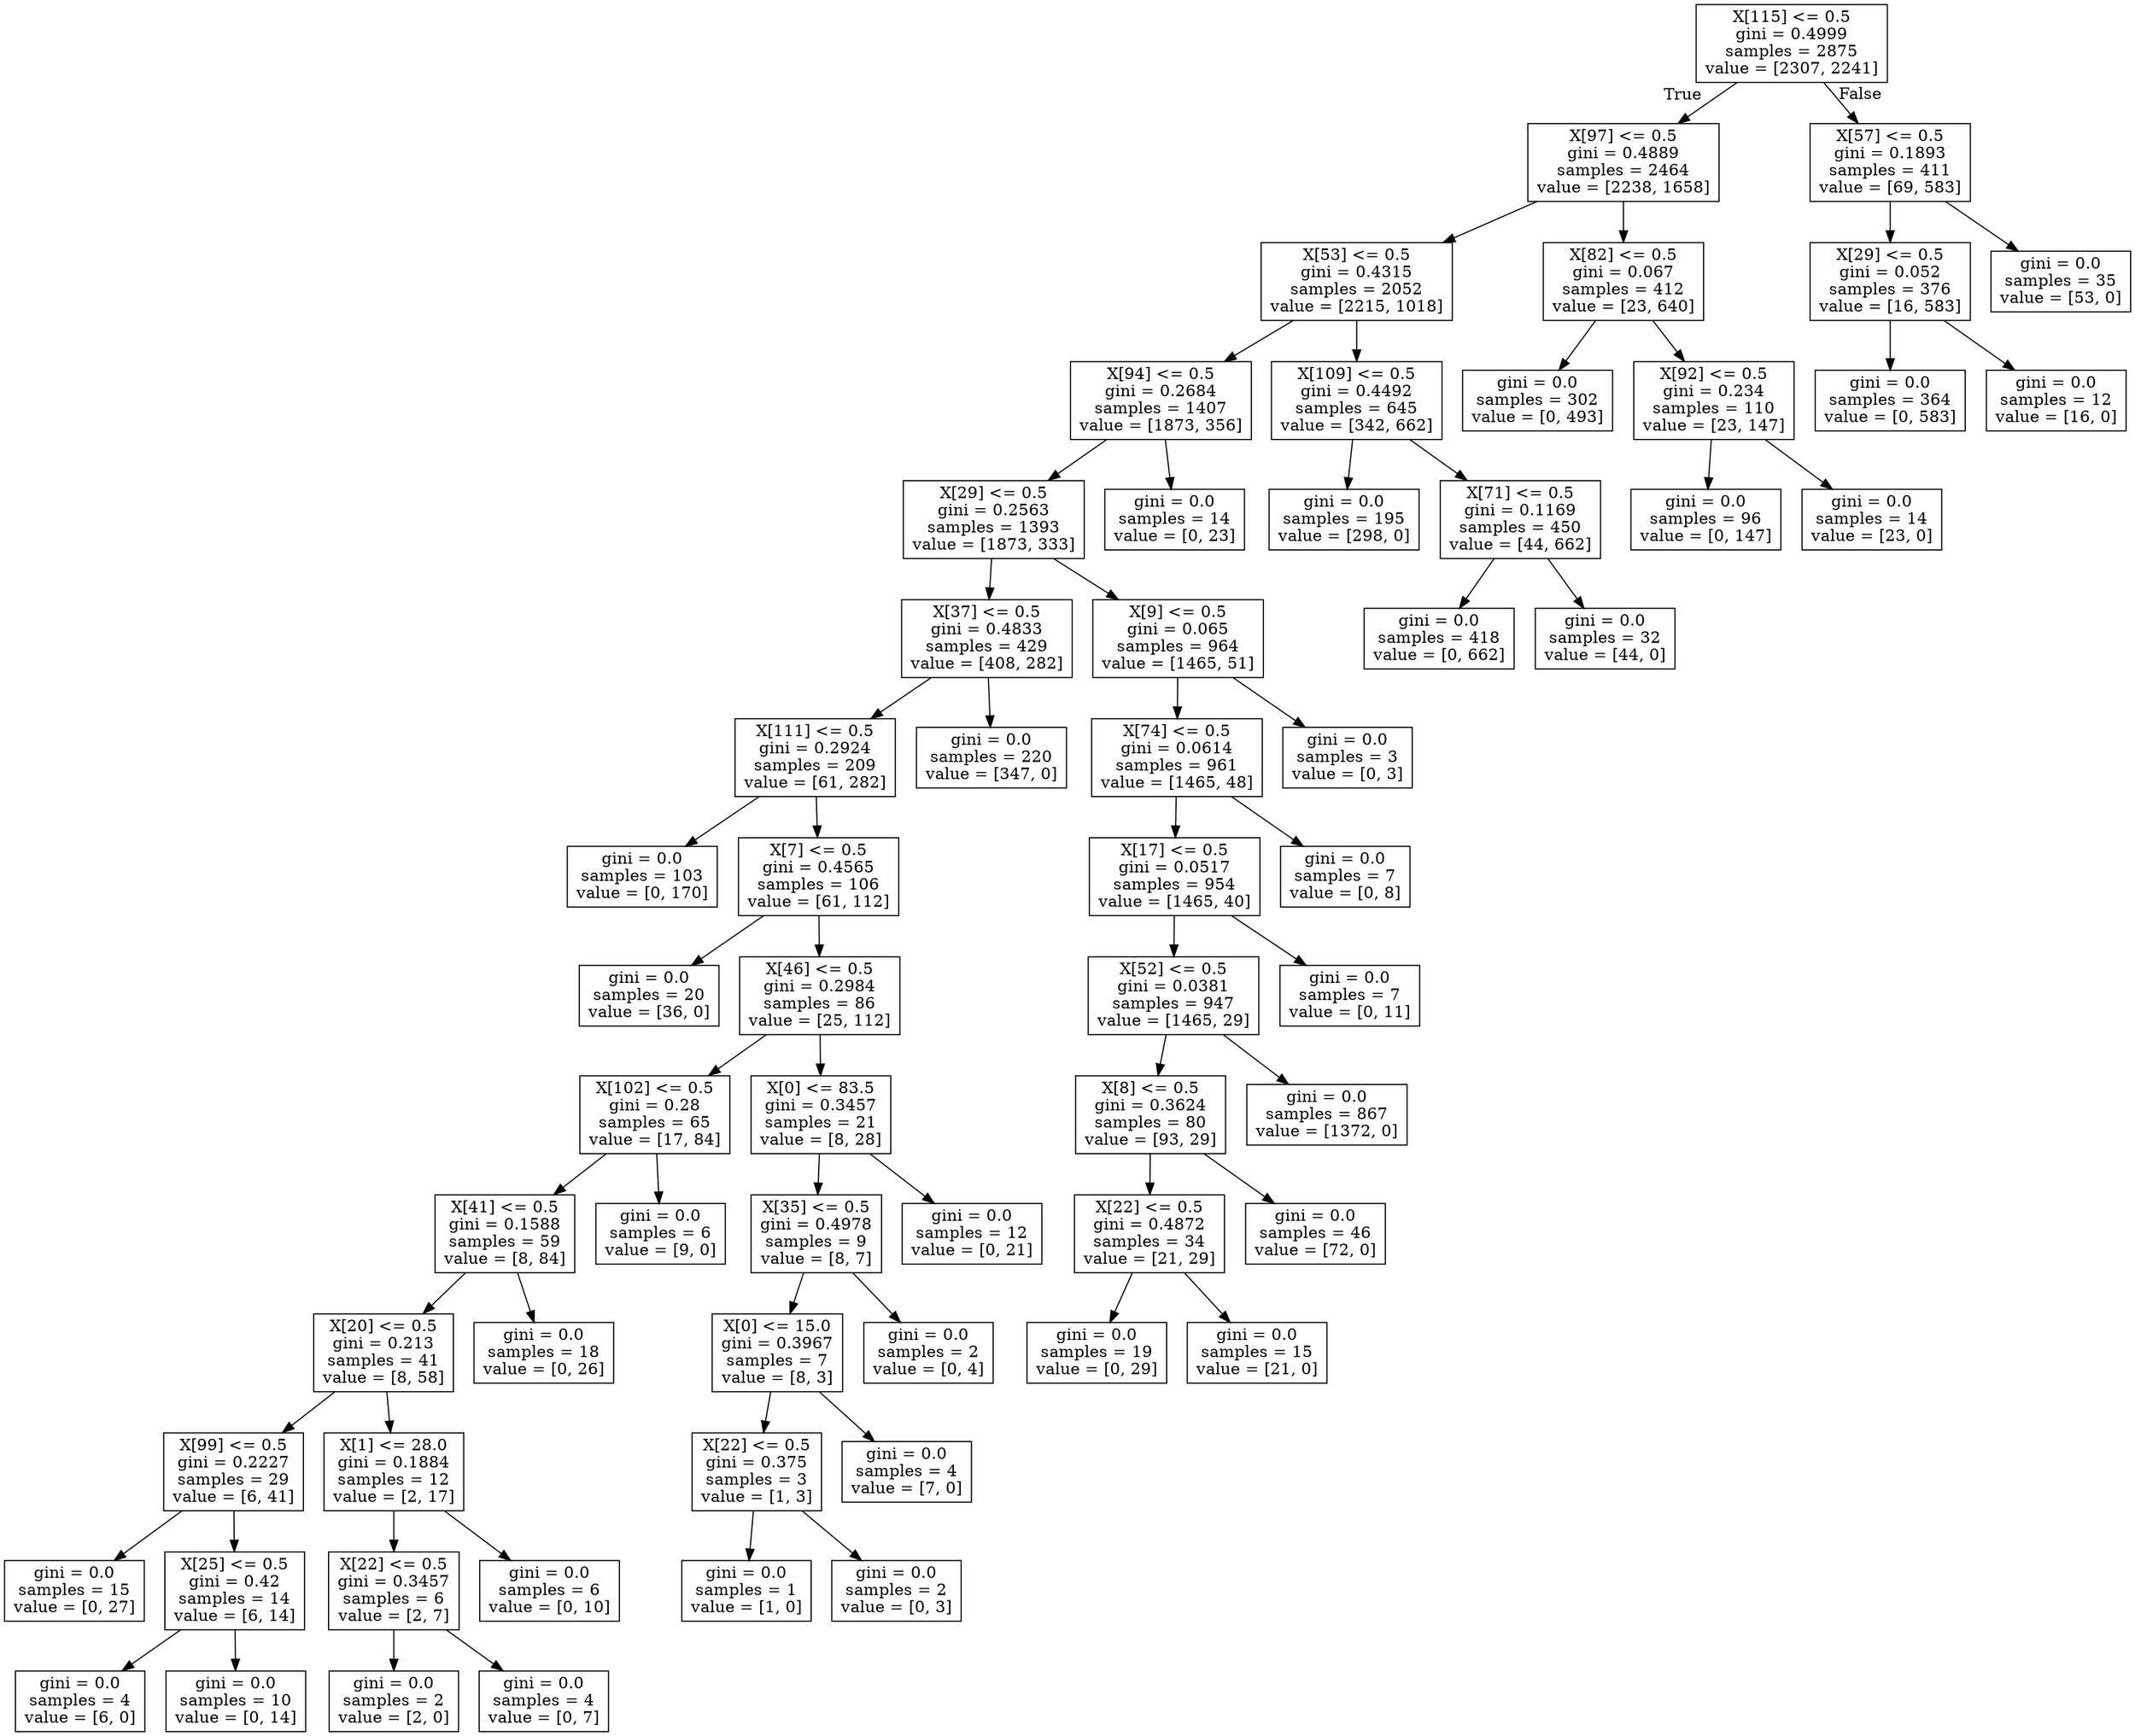 digraph Tree {
node [shape=box] ;
0 [label="X[115] <= 0.5\ngini = 0.4999\nsamples = 2875\nvalue = [2307, 2241]"] ;
1 [label="X[97] <= 0.5\ngini = 0.4889\nsamples = 2464\nvalue = [2238, 1658]"] ;
0 -> 1 [labeldistance=2.5, labelangle=45, headlabel="True"] ;
2 [label="X[53] <= 0.5\ngini = 0.4315\nsamples = 2052\nvalue = [2215, 1018]"] ;
1 -> 2 ;
3 [label="X[94] <= 0.5\ngini = 0.2684\nsamples = 1407\nvalue = [1873, 356]"] ;
2 -> 3 ;
4 [label="X[29] <= 0.5\ngini = 0.2563\nsamples = 1393\nvalue = [1873, 333]"] ;
3 -> 4 ;
5 [label="X[37] <= 0.5\ngini = 0.4833\nsamples = 429\nvalue = [408, 282]"] ;
4 -> 5 ;
6 [label="X[111] <= 0.5\ngini = 0.2924\nsamples = 209\nvalue = [61, 282]"] ;
5 -> 6 ;
7 [label="gini = 0.0\nsamples = 103\nvalue = [0, 170]"] ;
6 -> 7 ;
8 [label="X[7] <= 0.5\ngini = 0.4565\nsamples = 106\nvalue = [61, 112]"] ;
6 -> 8 ;
9 [label="gini = 0.0\nsamples = 20\nvalue = [36, 0]"] ;
8 -> 9 ;
10 [label="X[46] <= 0.5\ngini = 0.2984\nsamples = 86\nvalue = [25, 112]"] ;
8 -> 10 ;
11 [label="X[102] <= 0.5\ngini = 0.28\nsamples = 65\nvalue = [17, 84]"] ;
10 -> 11 ;
12 [label="X[41] <= 0.5\ngini = 0.1588\nsamples = 59\nvalue = [8, 84]"] ;
11 -> 12 ;
13 [label="X[20] <= 0.5\ngini = 0.213\nsamples = 41\nvalue = [8, 58]"] ;
12 -> 13 ;
14 [label="X[99] <= 0.5\ngini = 0.2227\nsamples = 29\nvalue = [6, 41]"] ;
13 -> 14 ;
15 [label="gini = 0.0\nsamples = 15\nvalue = [0, 27]"] ;
14 -> 15 ;
16 [label="X[25] <= 0.5\ngini = 0.42\nsamples = 14\nvalue = [6, 14]"] ;
14 -> 16 ;
17 [label="gini = 0.0\nsamples = 4\nvalue = [6, 0]"] ;
16 -> 17 ;
18 [label="gini = 0.0\nsamples = 10\nvalue = [0, 14]"] ;
16 -> 18 ;
19 [label="X[1] <= 28.0\ngini = 0.1884\nsamples = 12\nvalue = [2, 17]"] ;
13 -> 19 ;
20 [label="X[22] <= 0.5\ngini = 0.3457\nsamples = 6\nvalue = [2, 7]"] ;
19 -> 20 ;
21 [label="gini = 0.0\nsamples = 2\nvalue = [2, 0]"] ;
20 -> 21 ;
22 [label="gini = 0.0\nsamples = 4\nvalue = [0, 7]"] ;
20 -> 22 ;
23 [label="gini = 0.0\nsamples = 6\nvalue = [0, 10]"] ;
19 -> 23 ;
24 [label="gini = 0.0\nsamples = 18\nvalue = [0, 26]"] ;
12 -> 24 ;
25 [label="gini = 0.0\nsamples = 6\nvalue = [9, 0]"] ;
11 -> 25 ;
26 [label="X[0] <= 83.5\ngini = 0.3457\nsamples = 21\nvalue = [8, 28]"] ;
10 -> 26 ;
27 [label="X[35] <= 0.5\ngini = 0.4978\nsamples = 9\nvalue = [8, 7]"] ;
26 -> 27 ;
28 [label="X[0] <= 15.0\ngini = 0.3967\nsamples = 7\nvalue = [8, 3]"] ;
27 -> 28 ;
29 [label="X[22] <= 0.5\ngini = 0.375\nsamples = 3\nvalue = [1, 3]"] ;
28 -> 29 ;
30 [label="gini = 0.0\nsamples = 1\nvalue = [1, 0]"] ;
29 -> 30 ;
31 [label="gini = 0.0\nsamples = 2\nvalue = [0, 3]"] ;
29 -> 31 ;
32 [label="gini = 0.0\nsamples = 4\nvalue = [7, 0]"] ;
28 -> 32 ;
33 [label="gini = 0.0\nsamples = 2\nvalue = [0, 4]"] ;
27 -> 33 ;
34 [label="gini = 0.0\nsamples = 12\nvalue = [0, 21]"] ;
26 -> 34 ;
35 [label="gini = 0.0\nsamples = 220\nvalue = [347, 0]"] ;
5 -> 35 ;
36 [label="X[9] <= 0.5\ngini = 0.065\nsamples = 964\nvalue = [1465, 51]"] ;
4 -> 36 ;
37 [label="X[74] <= 0.5\ngini = 0.0614\nsamples = 961\nvalue = [1465, 48]"] ;
36 -> 37 ;
38 [label="X[17] <= 0.5\ngini = 0.0517\nsamples = 954\nvalue = [1465, 40]"] ;
37 -> 38 ;
39 [label="X[52] <= 0.5\ngini = 0.0381\nsamples = 947\nvalue = [1465, 29]"] ;
38 -> 39 ;
40 [label="X[8] <= 0.5\ngini = 0.3624\nsamples = 80\nvalue = [93, 29]"] ;
39 -> 40 ;
41 [label="X[22] <= 0.5\ngini = 0.4872\nsamples = 34\nvalue = [21, 29]"] ;
40 -> 41 ;
42 [label="gini = 0.0\nsamples = 19\nvalue = [0, 29]"] ;
41 -> 42 ;
43 [label="gini = 0.0\nsamples = 15\nvalue = [21, 0]"] ;
41 -> 43 ;
44 [label="gini = 0.0\nsamples = 46\nvalue = [72, 0]"] ;
40 -> 44 ;
45 [label="gini = 0.0\nsamples = 867\nvalue = [1372, 0]"] ;
39 -> 45 ;
46 [label="gini = 0.0\nsamples = 7\nvalue = [0, 11]"] ;
38 -> 46 ;
47 [label="gini = 0.0\nsamples = 7\nvalue = [0, 8]"] ;
37 -> 47 ;
48 [label="gini = 0.0\nsamples = 3\nvalue = [0, 3]"] ;
36 -> 48 ;
49 [label="gini = 0.0\nsamples = 14\nvalue = [0, 23]"] ;
3 -> 49 ;
50 [label="X[109] <= 0.5\ngini = 0.4492\nsamples = 645\nvalue = [342, 662]"] ;
2 -> 50 ;
51 [label="gini = 0.0\nsamples = 195\nvalue = [298, 0]"] ;
50 -> 51 ;
52 [label="X[71] <= 0.5\ngini = 0.1169\nsamples = 450\nvalue = [44, 662]"] ;
50 -> 52 ;
53 [label="gini = 0.0\nsamples = 418\nvalue = [0, 662]"] ;
52 -> 53 ;
54 [label="gini = 0.0\nsamples = 32\nvalue = [44, 0]"] ;
52 -> 54 ;
55 [label="X[82] <= 0.5\ngini = 0.067\nsamples = 412\nvalue = [23, 640]"] ;
1 -> 55 ;
56 [label="gini = 0.0\nsamples = 302\nvalue = [0, 493]"] ;
55 -> 56 ;
57 [label="X[92] <= 0.5\ngini = 0.234\nsamples = 110\nvalue = [23, 147]"] ;
55 -> 57 ;
58 [label="gini = 0.0\nsamples = 96\nvalue = [0, 147]"] ;
57 -> 58 ;
59 [label="gini = 0.0\nsamples = 14\nvalue = [23, 0]"] ;
57 -> 59 ;
60 [label="X[57] <= 0.5\ngini = 0.1893\nsamples = 411\nvalue = [69, 583]"] ;
0 -> 60 [labeldistance=2.5, labelangle=-45, headlabel="False"] ;
61 [label="X[29] <= 0.5\ngini = 0.052\nsamples = 376\nvalue = [16, 583]"] ;
60 -> 61 ;
62 [label="gini = 0.0\nsamples = 364\nvalue = [0, 583]"] ;
61 -> 62 ;
63 [label="gini = 0.0\nsamples = 12\nvalue = [16, 0]"] ;
61 -> 63 ;
64 [label="gini = 0.0\nsamples = 35\nvalue = [53, 0]"] ;
60 -> 64 ;
}